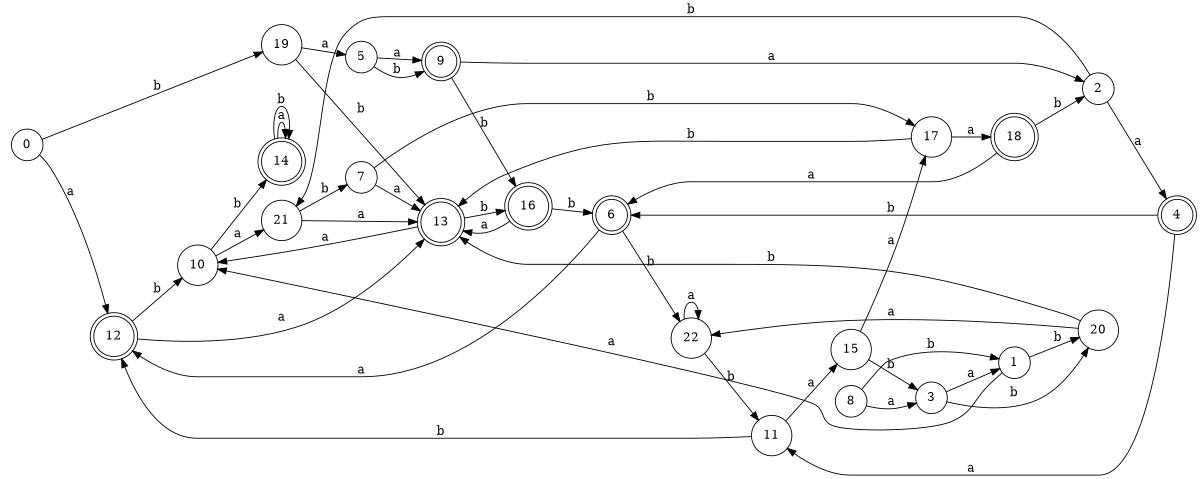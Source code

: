digraph n19_5 {
__start0 [label="" shape="none"];

rankdir=LR;
size="8,5";

s0 [style="filled", color="black", fillcolor="white" shape="circle", label="0"];
s1 [style="filled", color="black", fillcolor="white" shape="circle", label="1"];
s2 [style="filled", color="black", fillcolor="white" shape="circle", label="2"];
s3 [style="filled", color="black", fillcolor="white" shape="circle", label="3"];
s4 [style="rounded,filled", color="black", fillcolor="white" shape="doublecircle", label="4"];
s5 [style="filled", color="black", fillcolor="white" shape="circle", label="5"];
s6 [style="rounded,filled", color="black", fillcolor="white" shape="doublecircle", label="6"];
s7 [style="filled", color="black", fillcolor="white" shape="circle", label="7"];
s8 [style="filled", color="black", fillcolor="white" shape="circle", label="8"];
s9 [style="rounded,filled", color="black", fillcolor="white" shape="doublecircle", label="9"];
s10 [style="filled", color="black", fillcolor="white" shape="circle", label="10"];
s11 [style="filled", color="black", fillcolor="white" shape="circle", label="11"];
s12 [style="rounded,filled", color="black", fillcolor="white" shape="doublecircle", label="12"];
s13 [style="rounded,filled", color="black", fillcolor="white" shape="doublecircle", label="13"];
s14 [style="rounded,filled", color="black", fillcolor="white" shape="doublecircle", label="14"];
s15 [style="filled", color="black", fillcolor="white" shape="circle", label="15"];
s16 [style="rounded,filled", color="black", fillcolor="white" shape="doublecircle", label="16"];
s17 [style="filled", color="black", fillcolor="white" shape="circle", label="17"];
s18 [style="rounded,filled", color="black", fillcolor="white" shape="doublecircle", label="18"];
s19 [style="filled", color="black", fillcolor="white" shape="circle", label="19"];
s20 [style="filled", color="black", fillcolor="white" shape="circle", label="20"];
s21 [style="filled", color="black", fillcolor="white" shape="circle", label="21"];
s22 [style="filled", color="black", fillcolor="white" shape="circle", label="22"];
s0 -> s12 [label="a"];
s0 -> s19 [label="b"];
s1 -> s10 [label="a"];
s1 -> s20 [label="b"];
s2 -> s4 [label="a"];
s2 -> s21 [label="b"];
s3 -> s1 [label="a"];
s3 -> s20 [label="b"];
s4 -> s11 [label="a"];
s4 -> s6 [label="b"];
s5 -> s9 [label="a"];
s5 -> s9 [label="b"];
s6 -> s12 [label="a"];
s6 -> s22 [label="b"];
s7 -> s13 [label="a"];
s7 -> s17 [label="b"];
s8 -> s3 [label="a"];
s8 -> s1 [label="b"];
s9 -> s2 [label="a"];
s9 -> s16 [label="b"];
s10 -> s21 [label="a"];
s10 -> s14 [label="b"];
s11 -> s15 [label="a"];
s11 -> s12 [label="b"];
s12 -> s13 [label="a"];
s12 -> s10 [label="b"];
s13 -> s10 [label="a"];
s13 -> s16 [label="b"];
s14 -> s14 [label="a"];
s14 -> s14 [label="b"];
s15 -> s17 [label="a"];
s15 -> s3 [label="b"];
s16 -> s13 [label="a"];
s16 -> s6 [label="b"];
s17 -> s18 [label="a"];
s17 -> s13 [label="b"];
s18 -> s6 [label="a"];
s18 -> s2 [label="b"];
s19 -> s5 [label="a"];
s19 -> s13 [label="b"];
s20 -> s22 [label="a"];
s20 -> s13 [label="b"];
s21 -> s13 [label="a"];
s21 -> s7 [label="b"];
s22 -> s22 [label="a"];
s22 -> s11 [label="b"];

}